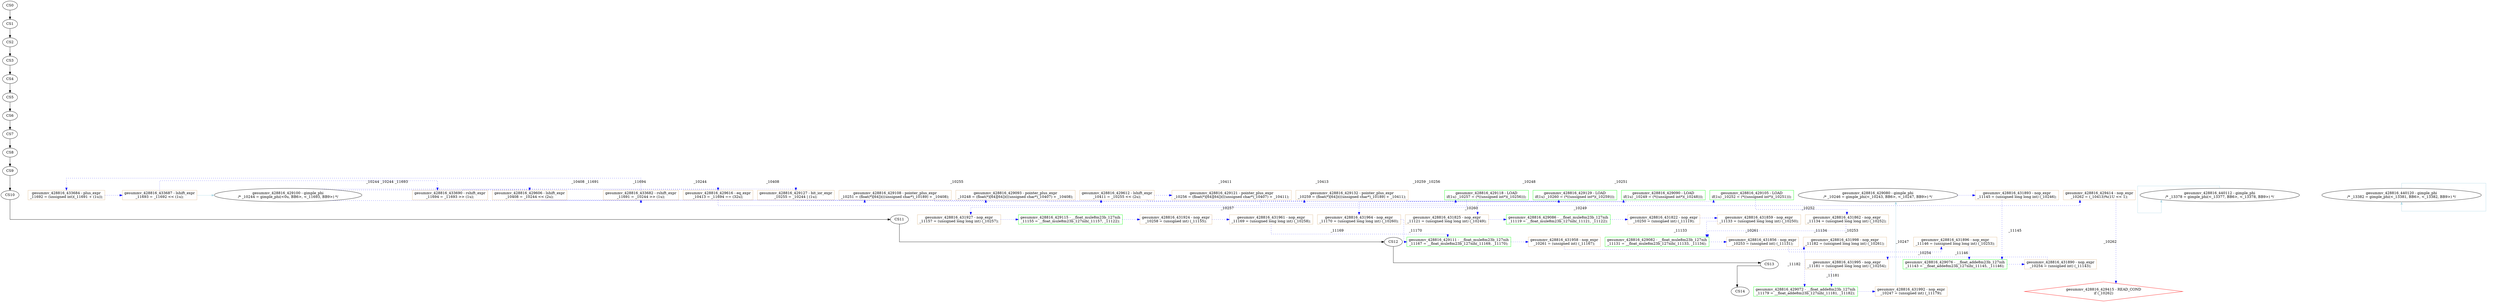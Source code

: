 digraph G {
//Scheduling solution
splines=ortho;
//Control Step: 0
CS0 [style=plaintext]
{rank=same; CS0  ;}
//Control Step: 1
CS1 [style=plaintext]
{rank=same; CS1  ;}
//Control Step: 2
CS2 [style=plaintext]
{rank=same; CS2  ;}
//Control Step: 3
CS3 [style=plaintext]
{rank=same; CS3  ;}
//Control Step: 4
CS4 [style=plaintext]
{rank=same; CS4  ;}
//Control Step: 5
CS5 [style=plaintext]
{rank=same; CS5  ;}
//Control Step: 6
CS6 [style=plaintext]
{rank=same; CS6  ;}
//Control Step: 7
CS7 [style=plaintext]
{rank=same; CS7  ;}
//Control Step: 8
CS8 [style=plaintext]
{rank=same; CS8  ;}
//Control Step: 9
CS9 [style=plaintext]
{rank=same; CS9  ;}
//Control Step: 10
CS10 [style=plaintext]
{rank=same; CS10 220 224 202 186 192 210 188 219 203 92 221 184 204 185 205 209 193 222 198 183 187 223  ;}
//Control Step: 11
CS11 [style=plaintext]
{rank=same; CS11 206 195 207 208 191 194 190 189 211 212  ;}
//Control Step: 12
CS12 [style=plaintext]
{rank=same; CS12 199 213 197 196 214 216  ;}
//Control Step: 13
CS13 [style=plaintext]
{rank=same; CS13 201 200 215  ;}
//Control Step: 14
CS14 [style=plaintext]
{rank=same; CS14 218 217 225  ;}
CS0 -> CS1;
CS1 -> CS2;
CS2 -> CS3;
CS3 -> CS4;
CS4 -> CS5;
CS5 -> CS6;
CS6 -> CS7;
CS7 -> CS8;
CS8 -> CS9;
CS9 -> CS10;
CS10 -> CS11;
CS11 -> CS12;
CS12 -> CS13;
CS13 -> CS14;
CS10 -> 220 [style=invis weight=1000 color=dimgrey];
CS11 -> 206 [style=invis weight=1000 color=dimgrey];
CS12 -> 199 [style=invis weight=1000 color=dimgrey];
CS13 -> 201 [style=invis weight=1000 color=dimgrey];
CS14 -> 218 [style=invis weight=1000 color=dimgrey];
92[shape=ellipse,label="gesummv_428816_429100 - gimple_phi\n/* _10244 = gimple_phi(<0u, BB6>, <_11693, BB9>) */\n"];
183[shape=ellipse,label="gesummv_428816_429080 - gimple_phi\n/* _10246 = gimple_phi(<_10243, BB6>, <_10247, BB9>) */\n"];
184[shape=ellipse,label="gesummv_428816_440112 - gimple_phi\n/* _13378 = gimple_phi(<_13377, BB6>, <_13378, BB9>) */\n"];
185[shape=ellipse,label="gesummv_428816_440120 - gimple_phi\n/* _13382 = gimple_phi(<_13381, BB6>, <_13382, BB9>) */\n"];
186[color=burlywood,shape=box,label="gesummv_428816_429606 - lshift_expr\n_10408 = _10244 << (2u);\n"];
187[color=burlywood,shape=box,label="gesummv_428816_429093 - pointer_plus_expr\n_10248 = (float(*)[64][64])(((unsigned char*)_10407) + _10408);\n"];
188[color=green,shape=box,label="gesummv_428816_429090 - LOAD\nif(1u) _10249 = (*((unsigned int*)(_10248)));\n"];
189[color=burlywood,shape=box,label="gesummv_428816_431825 - nop_expr\n_11121 = (unsigned long long int) (_10249);\n"];
190[color=green,shape=box,label="gesummv_428816_429086 - __float_mule8m23b_127nih\n_11119 = __float_mule8m23b_127nih(_11121, _11122);\n"];
191[color=burlywood,shape=box,label="gesummv_428816_431822 - nop_expr\n_10250 = (unsigned int) (_11119);\n"];
192[color=burlywood,shape=box,label="gesummv_428816_429108 - pointer_plus_expr\n_10251 = (float(*)[64])(((unsigned char*)_10189) + _10408);\n"];
193[color=green,shape=box,label="gesummv_428816_429105 - LOAD\nif(1u) _10252 = (*((unsigned int*)(_10251)));\n"];
194[color=burlywood,shape=box,label="gesummv_428816_431859 - nop_expr\n_11133 = (unsigned long long int) (_10250);\n"];
195[color=burlywood,shape=box,label="gesummv_428816_431862 - nop_expr\n_11134 = (unsigned long long int) (_10252);\n"];
196[color=green,shape=box,label="gesummv_428816_429082 - __float_mule8m23b_127nih\n_11131 = __float_mule8m23b_127nih(_11133, _11134);\n"];
197[color=burlywood,shape=box,label="gesummv_428816_431856 - nop_expr\n_10253 = (unsigned int) (_11131);\n"];
198[color=burlywood,shape=box,label="gesummv_428816_431893 - nop_expr\n_11145 = (unsigned long long int) (_10246);\n"];
199[color=burlywood,shape=box,label="gesummv_428816_431896 - nop_expr\n_11146 = (unsigned long long int) (_10253);\n"];
200[color=green,shape=box,label="gesummv_428816_429076 - __float_adde8m23b_127nih\n_11143 = __float_adde8m23b_127nih(_11145, _11146);\n"];
201[color=burlywood,shape=box,label="gesummv_428816_431890 - nop_expr\n_10254 = (unsigned int) (_11143);\n"];
202[color=burlywood,shape=box,label="gesummv_428816_429127 - bit_ior_expr\n_10255 = _10244 | (1u);\n"];
203[color=burlywood,shape=box,label="gesummv_428816_429612 - lshift_expr\n_10411 = _10255 << (2u);\n"];
204[color=burlywood,shape=box,label="gesummv_428816_429121 - pointer_plus_expr\n_10256 = (float(*)[64][64])(((unsigned char*)_10407) + _10411);\n"];
205[color=green,shape=box,label="gesummv_428816_429118 - LOAD\nif(1u) _10257 = (*((unsigned int*)(_10256)));\n"];
206[color=burlywood,shape=box,label="gesummv_428816_431927 - nop_expr\n_11157 = (unsigned long long int) (_10257);\n"];
207[color=green,shape=box,label="gesummv_428816_429115 - __float_mule8m23b_127nih\n_11155 = __float_mule8m23b_127nih(_11157, _11122);\n"];
208[color=burlywood,shape=box,label="gesummv_428816_431924 - nop_expr\n_10258 = (unsigned int) (_11155);\n"];
209[color=burlywood,shape=box,label="gesummv_428816_429132 - pointer_plus_expr\n_10259 = (float(*)[64])(((unsigned char*)_10189) + _10411);\n"];
210[color=green,shape=box,label="gesummv_428816_429129 - LOAD\nif(1u) _10260 = (*((unsigned int*)(_10259)));\n"];
211[color=burlywood,shape=box,label="gesummv_428816_431961 - nop_expr\n_11169 = (unsigned long long int) (_10258);\n"];
212[color=burlywood,shape=box,label="gesummv_428816_431964 - nop_expr\n_11170 = (unsigned long long int) (_10260);\n"];
213[color=green,shape=box,label="gesummv_428816_429111 - __float_mule8m23b_127nih\n_11167 = __float_mule8m23b_127nih(_11169, _11170);\n"];
214[color=burlywood,shape=box,label="gesummv_428816_431958 - nop_expr\n_10261 = (unsigned int) (_11167);\n"];
215[color=burlywood,shape=box,label="gesummv_428816_431995 - nop_expr\n_11181 = (unsigned long long int) (_10254);\n"];
216[color=burlywood,shape=box,label="gesummv_428816_431998 - nop_expr\n_11182 = (unsigned long long int) (_10261);\n"];
217[color=green,shape=box,label="gesummv_428816_429072 - __float_adde8m23b_127nih\n_11179 = __float_adde8m23b_127nih(_11181, _11182);\n"];
218[color=burlywood,shape=box,label="gesummv_428816_431992 - nop_expr\n_10247 = (unsigned int) (_11179);\n"];
219[color=burlywood,shape=box,label="gesummv_428816_433682 - rshift_expr\n_11691 = _10244 >> (1u);\n"];
220[color=burlywood,shape=box,label="gesummv_428816_433684 - plus_expr\n_11692 = (unsigned int)(_11691 + (1u));\n"];
221[color=burlywood,shape=box,label="gesummv_428816_433687 - lshift_expr\n_11693 = _11692 << (1u);\n"];
222[color=burlywood,shape=box,label="gesummv_428816_433690 - rshift_expr\n_11694 = _11693 >> (1u);\n"];
223[color=burlywood,shape=box,label="gesummv_428816_429616 - eq_expr\n_10413 = _11694 == (32u);\n"];
224[color=burlywood,shape=box,label="gesummv_428816_429414 - nop_expr\n_10262 = (_10413)%(1U << 1);\n"];
225[color=red,shape=diamond,label="gesummv_428816_429415 - READ_COND\nif (_10262)\n"];
186->187 [color=blue, style=dotted,label="_10408"];
187->188 [color=blue, style=dotted,label="_10248"];
188->189 [color=blue, style=dotted,label="_10249"];
189->190 [color=blue, style=dotted,label="_11121"];
190->191 [color=blue, style=dotted,label="_11119"];
192->193 [color=blue, style=dotted,label="_10251"];
195->196 [color=blue, style=dotted,label="_11134"];
196->197 [color=blue, style=dotted,label="_11131"];
199->200 [color=blue, style=dotted,label="_11146"];
200->201 [color=blue, style=dotted,label="_11143"];
202->203 [color=blue, style=dotted,label="_10255"];
203->204 [color=blue, style=dotted,label="_10411"];
204->205 [color=blue, style=dotted,label="_10256"];
205->206 [color=blue, style=dotted,label="_10257"];
206->207 [color=blue, style=dotted,label="_11157"];
207->208 [color=blue, style=dotted,label="_11155"];
209->210 [color=blue, style=dotted,label="_10259"];
212->213 [color=blue, style=dotted,label="_11170"];
213->214 [color=blue, style=dotted,label="_11167"];
216->217 [color=blue, style=dotted,label="_11182"];
217->218 [color=blue, style=dotted,label="_11179"];
219->220 [color=blue, style=dotted,label="_11691"];
220->221 [color=blue, style=dotted,label="_11692"];
221->222 [color=blue, style=dotted,label="_11693"];
222->223 [color=blue, style=dotted,label="_11694"];
223->224 [color=blue, style=dotted,label="_10413"];
224->225 [color=blue, style=dotted,label="_10262"];
221->92 [color=lightblue,label="_11693"];
218->183 [color=lightblue,label="_10247"];
92->186 [color=blue, style=dotted,label="_10244"];
186->192 [color=blue, style=dotted,label="_10408"];
191->194 [color=blue, style=dotted,label="_10250"];
193->195 [color=blue, style=dotted,label="_10252"];
194->196 [color=blue, style=dotted,label="_11133"];
183->198 [color=blue, style=dotted,label="_10246"];
197->199 [color=blue, style=dotted,label="_10253"];
198->200 [color=blue, style=dotted,label="_11145"];
92->202 [color=blue, style=dotted,label="_10244"];
203->209 [color=blue, style=dotted,label="_10411"];
208->211 [color=blue, style=dotted,label="_10258"];
210->212 [color=blue, style=dotted,label="_10260"];
211->213 [color=blue, style=dotted,label="_11169"];
201->215 [color=blue, style=dotted,label="_10254"];
214->216 [color=blue, style=dotted,label="_10261"];
215->217 [color=blue, style=dotted,label="_11181"];
92->219 [color=blue, style=dotted,label="_10244"];
184->184 [color=lightblue,label="_13378"];
185->185 [color=lightblue,label="_13382"];
}
